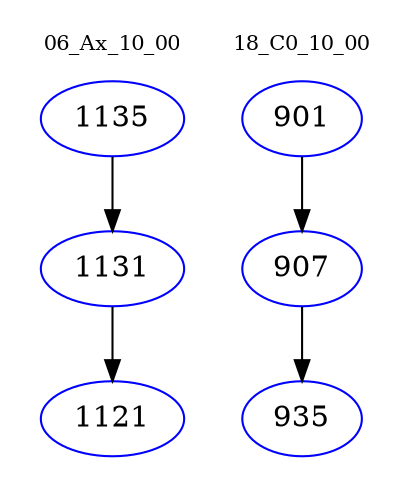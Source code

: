 digraph{
subgraph cluster_0 {
color = white
label = "06_Ax_10_00";
fontsize=10;
T0_1135 [label="1135", color="blue"]
T0_1135 -> T0_1131 [color="black"]
T0_1131 [label="1131", color="blue"]
T0_1131 -> T0_1121 [color="black"]
T0_1121 [label="1121", color="blue"]
}
subgraph cluster_1 {
color = white
label = "18_C0_10_00";
fontsize=10;
T1_901 [label="901", color="blue"]
T1_901 -> T1_907 [color="black"]
T1_907 [label="907", color="blue"]
T1_907 -> T1_935 [color="black"]
T1_935 [label="935", color="blue"]
}
}
